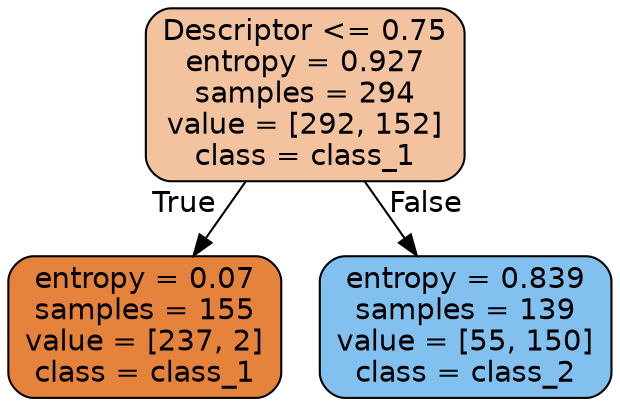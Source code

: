 digraph Tree {
node [shape=box, style="filled, rounded", color="black", fontname="helvetica"] ;
edge [fontname="helvetica"] ;
0 [label="Descriptor <= 0.75\nentropy = 0.927\nsamples = 294\nvalue = [292, 152]\nclass = class_1", fillcolor="#f3c3a0"] ;
1 [label="entropy = 0.07\nsamples = 155\nvalue = [237, 2]\nclass = class_1", fillcolor="#e5823b"] ;
0 -> 1 [labeldistance=2.5, labelangle=45, headlabel="True"] ;
2 [label="entropy = 0.839\nsamples = 139\nvalue = [55, 150]\nclass = class_2", fillcolor="#82c1ef"] ;
0 -> 2 [labeldistance=2.5, labelangle=-45, headlabel="False"] ;
}